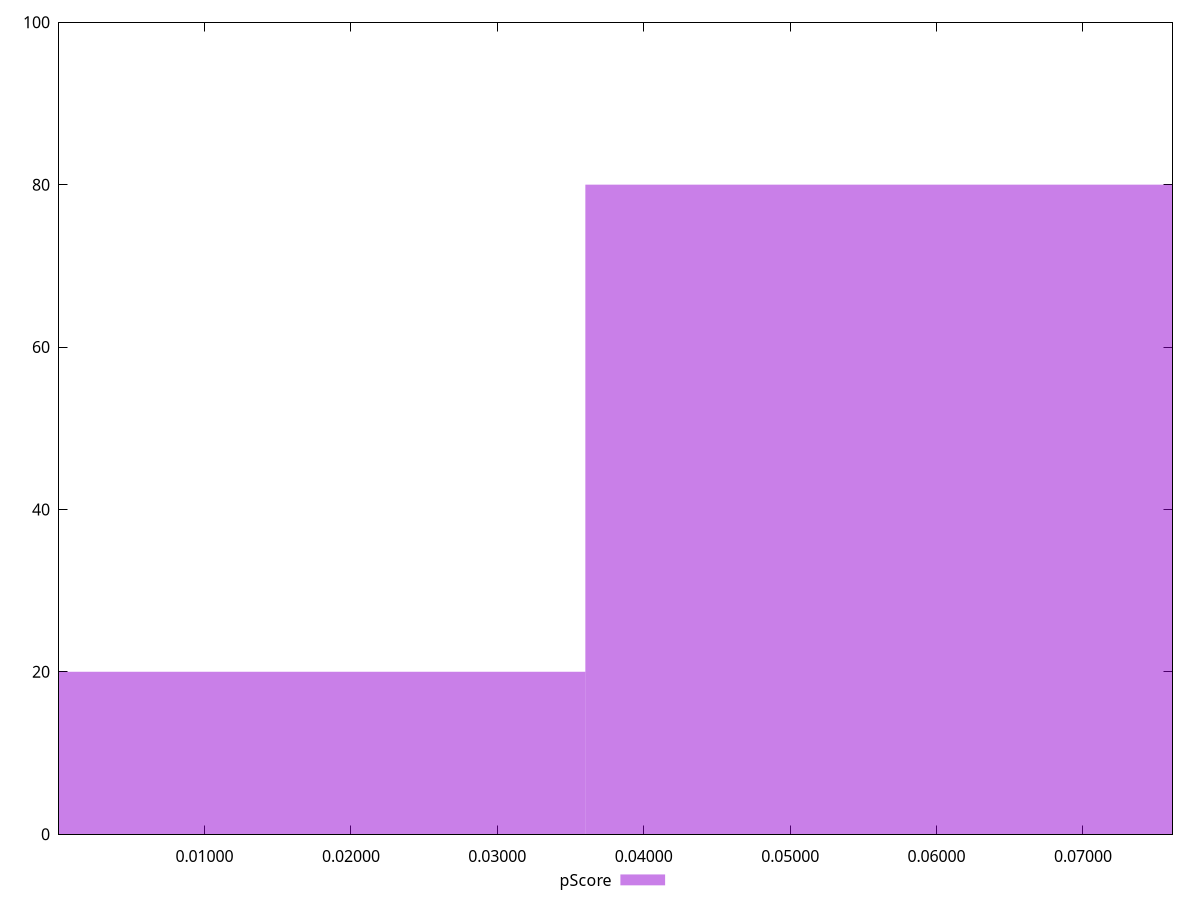 reset

$pScore <<EOF
0.07202410593716153 80
0 20
EOF

set key outside below
set boxwidth 0.07202410593716153
set xrange [0.00006417586681428666:0.07611248195409825]
set yrange [0:100]
set trange [0:100]
set style fill transparent solid 0.5 noborder
set terminal svg size 640, 490 enhanced background rgb 'white'
set output "report_00026_2021-02-22T21:38:55.199Z/cumulative-layout-shift/samples/pages+cached+noadtech+nomedia+nocss/pScore/histogram.svg"

plot $pScore title "pScore" with boxes

reset
